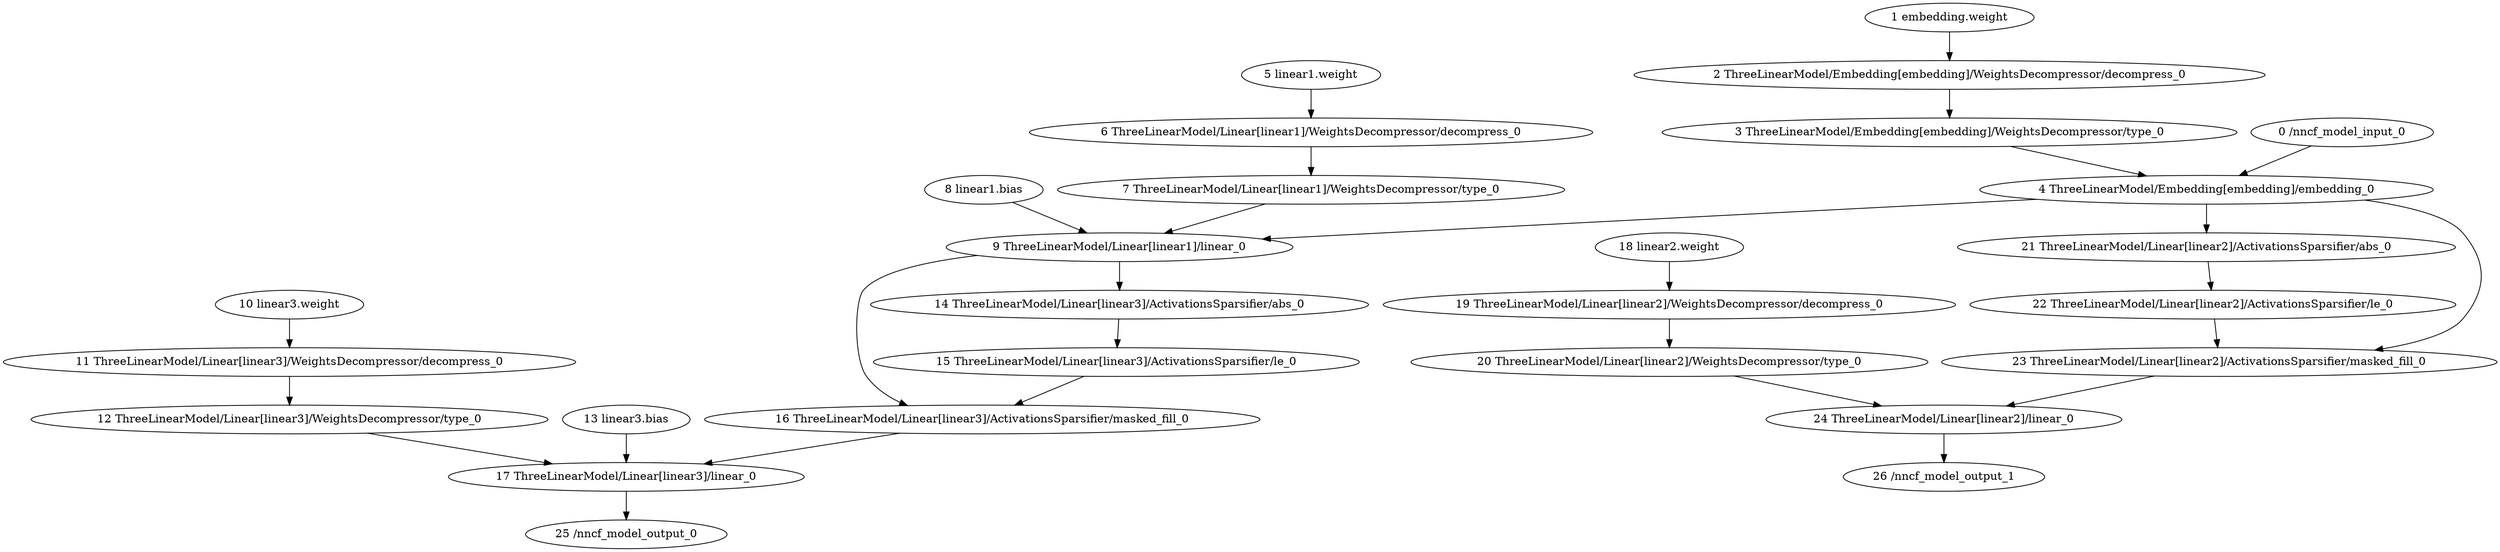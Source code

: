 strict digraph  {
"0 /nncf_model_input_0" [id=0, type=nncf_model_input];
"1 embedding.weight" [id=1, type=nncf_model_const];
"2 ThreeLinearModel/Embedding[embedding]/WeightsDecompressor/decompress_0" [id=2, type=decompress];
"3 ThreeLinearModel/Embedding[embedding]/WeightsDecompressor/type_0" [id=3, type=type];
"4 ThreeLinearModel/Embedding[embedding]/embedding_0" [id=4, type=embedding];
"5 linear1.weight" [id=5, type=nncf_model_const];
"6 ThreeLinearModel/Linear[linear1]/WeightsDecompressor/decompress_0" [id=6, type=decompress];
"7 ThreeLinearModel/Linear[linear1]/WeightsDecompressor/type_0" [id=7, type=type];
"8 linear1.bias" [id=8, type=nncf_model_const];
"9 ThreeLinearModel/Linear[linear1]/linear_0" [id=9, type=linear];
"10 linear3.weight" [id=10, type=nncf_model_const];
"11 ThreeLinearModel/Linear[linear3]/WeightsDecompressor/decompress_0" [id=11, type=decompress];
"12 ThreeLinearModel/Linear[linear3]/WeightsDecompressor/type_0" [id=12, type=type];
"13 linear3.bias" [id=13, type=nncf_model_const];
"14 ThreeLinearModel/Linear[linear3]/ActivationsSparsifier/abs_0" [id=14, type=abs];
"15 ThreeLinearModel/Linear[linear3]/ActivationsSparsifier/le_0" [id=15, type=le];
"16 ThreeLinearModel/Linear[linear3]/ActivationsSparsifier/masked_fill_0" [id=16, type=masked_fill];
"17 ThreeLinearModel/Linear[linear3]/linear_0" [id=17, type=linear];
"18 linear2.weight" [id=18, type=nncf_model_const];
"19 ThreeLinearModel/Linear[linear2]/WeightsDecompressor/decompress_0" [id=19, type=decompress];
"20 ThreeLinearModel/Linear[linear2]/WeightsDecompressor/type_0" [id=20, type=type];
"21 ThreeLinearModel/Linear[linear2]/ActivationsSparsifier/abs_0" [id=21, type=abs];
"22 ThreeLinearModel/Linear[linear2]/ActivationsSparsifier/le_0" [id=22, type=le];
"23 ThreeLinearModel/Linear[linear2]/ActivationsSparsifier/masked_fill_0" [id=23, type=masked_fill];
"24 ThreeLinearModel/Linear[linear2]/linear_0" [id=24, type=linear];
"25 /nncf_model_output_0" [id=25, type=nncf_model_output];
"26 /nncf_model_output_1" [id=26, type=nncf_model_output];
"0 /nncf_model_input_0" -> "4 ThreeLinearModel/Embedding[embedding]/embedding_0";
"1 embedding.weight" -> "2 ThreeLinearModel/Embedding[embedding]/WeightsDecompressor/decompress_0";
"2 ThreeLinearModel/Embedding[embedding]/WeightsDecompressor/decompress_0" -> "3 ThreeLinearModel/Embedding[embedding]/WeightsDecompressor/type_0";
"3 ThreeLinearModel/Embedding[embedding]/WeightsDecompressor/type_0" -> "4 ThreeLinearModel/Embedding[embedding]/embedding_0";
"4 ThreeLinearModel/Embedding[embedding]/embedding_0" -> "9 ThreeLinearModel/Linear[linear1]/linear_0";
"4 ThreeLinearModel/Embedding[embedding]/embedding_0" -> "21 ThreeLinearModel/Linear[linear2]/ActivationsSparsifier/abs_0";
"4 ThreeLinearModel/Embedding[embedding]/embedding_0" -> "23 ThreeLinearModel/Linear[linear2]/ActivationsSparsifier/masked_fill_0";
"5 linear1.weight" -> "6 ThreeLinearModel/Linear[linear1]/WeightsDecompressor/decompress_0";
"6 ThreeLinearModel/Linear[linear1]/WeightsDecompressor/decompress_0" -> "7 ThreeLinearModel/Linear[linear1]/WeightsDecompressor/type_0";
"7 ThreeLinearModel/Linear[linear1]/WeightsDecompressor/type_0" -> "9 ThreeLinearModel/Linear[linear1]/linear_0";
"8 linear1.bias" -> "9 ThreeLinearModel/Linear[linear1]/linear_0";
"9 ThreeLinearModel/Linear[linear1]/linear_0" -> "14 ThreeLinearModel/Linear[linear3]/ActivationsSparsifier/abs_0";
"9 ThreeLinearModel/Linear[linear1]/linear_0" -> "16 ThreeLinearModel/Linear[linear3]/ActivationsSparsifier/masked_fill_0";
"10 linear3.weight" -> "11 ThreeLinearModel/Linear[linear3]/WeightsDecompressor/decompress_0";
"11 ThreeLinearModel/Linear[linear3]/WeightsDecompressor/decompress_0" -> "12 ThreeLinearModel/Linear[linear3]/WeightsDecompressor/type_0";
"12 ThreeLinearModel/Linear[linear3]/WeightsDecompressor/type_0" -> "17 ThreeLinearModel/Linear[linear3]/linear_0";
"13 linear3.bias" -> "17 ThreeLinearModel/Linear[linear3]/linear_0";
"14 ThreeLinearModel/Linear[linear3]/ActivationsSparsifier/abs_0" -> "15 ThreeLinearModel/Linear[linear3]/ActivationsSparsifier/le_0";
"15 ThreeLinearModel/Linear[linear3]/ActivationsSparsifier/le_0" -> "16 ThreeLinearModel/Linear[linear3]/ActivationsSparsifier/masked_fill_0";
"16 ThreeLinearModel/Linear[linear3]/ActivationsSparsifier/masked_fill_0" -> "17 ThreeLinearModel/Linear[linear3]/linear_0";
"17 ThreeLinearModel/Linear[linear3]/linear_0" -> "25 /nncf_model_output_0";
"18 linear2.weight" -> "19 ThreeLinearModel/Linear[linear2]/WeightsDecompressor/decompress_0";
"19 ThreeLinearModel/Linear[linear2]/WeightsDecompressor/decompress_0" -> "20 ThreeLinearModel/Linear[linear2]/WeightsDecompressor/type_0";
"20 ThreeLinearModel/Linear[linear2]/WeightsDecompressor/type_0" -> "24 ThreeLinearModel/Linear[linear2]/linear_0";
"21 ThreeLinearModel/Linear[linear2]/ActivationsSparsifier/abs_0" -> "22 ThreeLinearModel/Linear[linear2]/ActivationsSparsifier/le_0";
"22 ThreeLinearModel/Linear[linear2]/ActivationsSparsifier/le_0" -> "23 ThreeLinearModel/Linear[linear2]/ActivationsSparsifier/masked_fill_0";
"23 ThreeLinearModel/Linear[linear2]/ActivationsSparsifier/masked_fill_0" -> "24 ThreeLinearModel/Linear[linear2]/linear_0";
"24 ThreeLinearModel/Linear[linear2]/linear_0" -> "26 /nncf_model_output_1";
}
